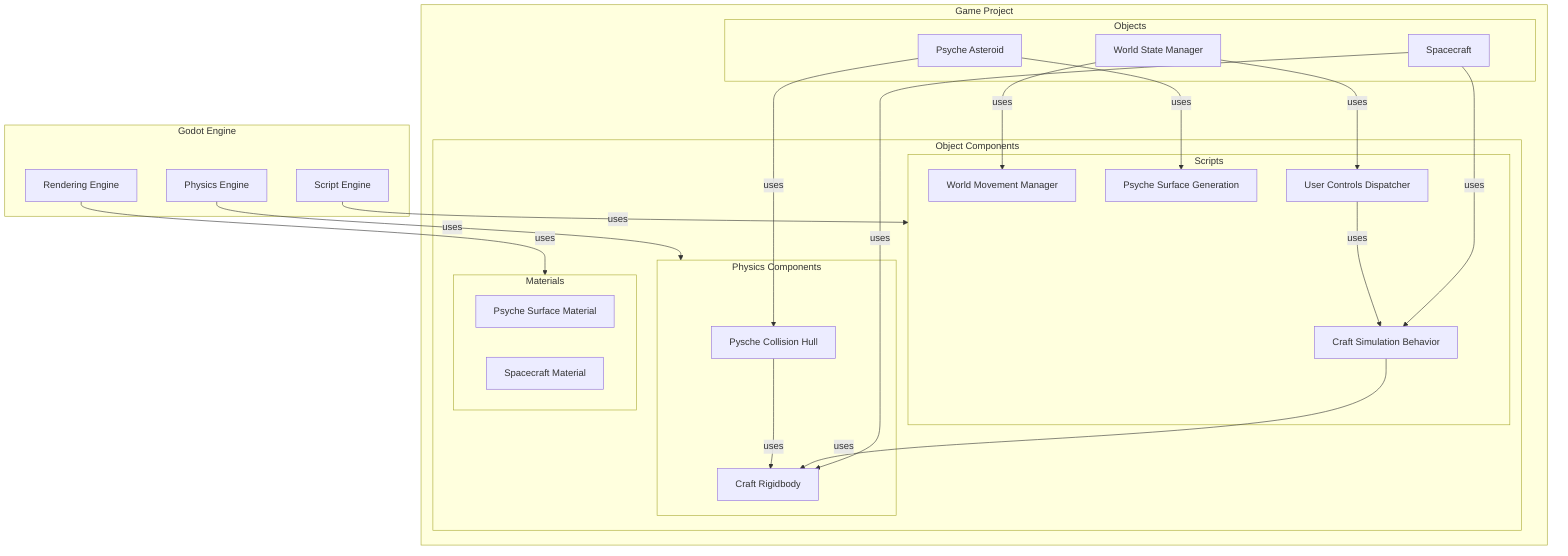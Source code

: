 graph TB
	subgraph godot[Godot Engine]
		physicsEngine[Physics Engine]
		renderingEngine[Rendering Engine]
		scriptEngine[Script Engine]
	end

	subgraph project[Game Project]
		subgraph components[Object Components]
			subgraph scripts[Scripts]
				craftSimBehavior[Craft Simulation Behavior]
				worldMovementBehavior[World Movement Manager]
				psycheSurfaceBehavior[Psyche Surface Generation]
				controlsBehavior[User Controls Dispatcher]
			end
			
			subgraph physics[Physics Components]
				craftRigidbody[Craft Rigidbody]
				psycheCollider[Pysche Collision Hull]
			end
			
			subgraph materials[Materials]
				psycheSurfaceMaterial[Psyche Surface Material]
				craftMaterial[Spacecraft Material]
			end
		end
		
		subgraph objects[Objects]
			craftObject[Spacecraft]
			psycheObject[Psyche Asteroid]
			worldObject[World State Manager]
		end
	end
	
	%% object -> component relationships
	worldObject -->|uses| controlsBehavior
	worldObject -->|uses| worldMovementBehavior
	
	craftObject -->|uses| craftSimBehavior
	craftObject -->|uses| craftRigidbody
	
	psycheObject -->|uses| psycheSurfaceBehavior
	psycheObject -->|uses| psycheCollider
	
	%% component -> component relationships
	controlsBehavior -->|uses| craftSimBehavior
	craftSimBehavior -->|uses| craftRigidbody
	psycheCollider -->|uses| craftRigidbody

	%% engine -> component relationships
	scriptEngine -->|uses| scripts
	physicsEngine -->|uses| physics
	renderingEngine -->|uses| materials